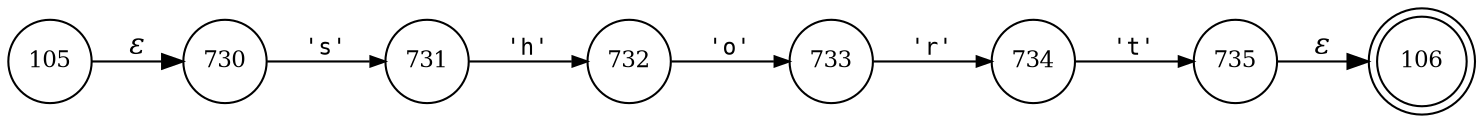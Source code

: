 digraph ATN {
rankdir=LR;
s106[fontsize=11, label="106", shape=doublecircle, fixedsize=true, width=.6];
s105[fontsize=11,label="105", shape=circle, fixedsize=true, width=.55, peripheries=1];
s730[fontsize=11,label="730", shape=circle, fixedsize=true, width=.55, peripheries=1];
s731[fontsize=11,label="731", shape=circle, fixedsize=true, width=.55, peripheries=1];
s732[fontsize=11,label="732", shape=circle, fixedsize=true, width=.55, peripheries=1];
s733[fontsize=11,label="733", shape=circle, fixedsize=true, width=.55, peripheries=1];
s734[fontsize=11,label="734", shape=circle, fixedsize=true, width=.55, peripheries=1];
s735[fontsize=11,label="735", shape=circle, fixedsize=true, width=.55, peripheries=1];
s105 -> s730 [fontname="Times-Italic", label="&epsilon;"];
s730 -> s731 [fontsize=11, fontname="Courier", arrowsize=.7, label = "'s'", arrowhead = normal];
s731 -> s732 [fontsize=11, fontname="Courier", arrowsize=.7, label = "'h'", arrowhead = normal];
s732 -> s733 [fontsize=11, fontname="Courier", arrowsize=.7, label = "'o'", arrowhead = normal];
s733 -> s734 [fontsize=11, fontname="Courier", arrowsize=.7, label = "'r'", arrowhead = normal];
s734 -> s735 [fontsize=11, fontname="Courier", arrowsize=.7, label = "'t'", arrowhead = normal];
s735 -> s106 [fontname="Times-Italic", label="&epsilon;"];
}